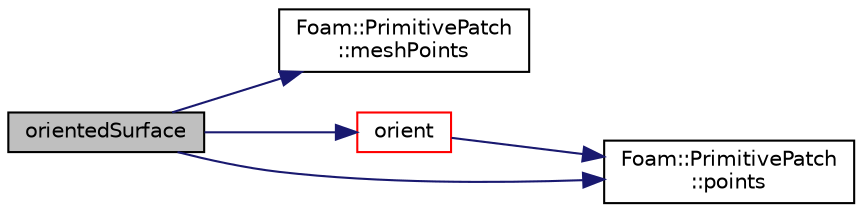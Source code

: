 digraph "orientedSurface"
{
  bgcolor="transparent";
  edge [fontname="Helvetica",fontsize="10",labelfontname="Helvetica",labelfontsize="10"];
  node [fontname="Helvetica",fontsize="10",shape=record];
  rankdir="LR";
  Node11 [label="orientedSurface",height=0.2,width=0.4,color="black", fillcolor="grey75", style="filled", fontcolor="black"];
  Node11 -> Node12 [color="midnightblue",fontsize="10",style="solid",fontname="Helvetica"];
  Node12 [label="Foam::PrimitivePatch\l::meshPoints",height=0.2,width=0.4,color="black",URL="$a28693.html#a52e3a457780fe74b31d39dc046bce1d8",tooltip="Return labelList of mesh points in patch. They are constructed. "];
  Node11 -> Node13 [color="midnightblue",fontsize="10",style="solid",fontname="Helvetica"];
  Node13 [label="orient",height=0.2,width=0.4,color="red",URL="$a26641.html#a24de2700bb5da99aae8a5676746c058b",tooltip="Flip faces such that normals are consistent with point: "];
  Node13 -> Node15 [color="midnightblue",fontsize="10",style="solid",fontname="Helvetica"];
  Node15 [label="Foam::PrimitivePatch\l::points",height=0.2,width=0.4,color="black",URL="$a28693.html#aa3c7d968f31c88780c663876f64ef6a6",tooltip="Return reference to global points. "];
  Node11 -> Node15 [color="midnightblue",fontsize="10",style="solid",fontname="Helvetica"];
}
